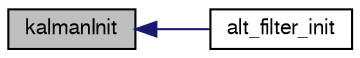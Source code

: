 digraph "kalmanInit"
{
  edge [fontname="FreeSans",fontsize="10",labelfontname="FreeSans",labelfontsize="10"];
  node [fontname="FreeSans",fontsize="10",shape=record];
  rankdir="LR";
  Node1 [label="kalmanInit",height=0.2,width=0.4,color="black", fillcolor="grey75", style="filled", fontcolor="black"];
  Node1 -> Node2 [dir="back",color="midnightblue",fontsize="10",style="solid",fontname="FreeSans"];
  Node2 [label="alt_filter_init",height=0.2,width=0.4,color="black", fillcolor="white", style="filled",URL="$alt__filter_8h.html#a950abcee11e715e940943af99e3a7610"];
}
